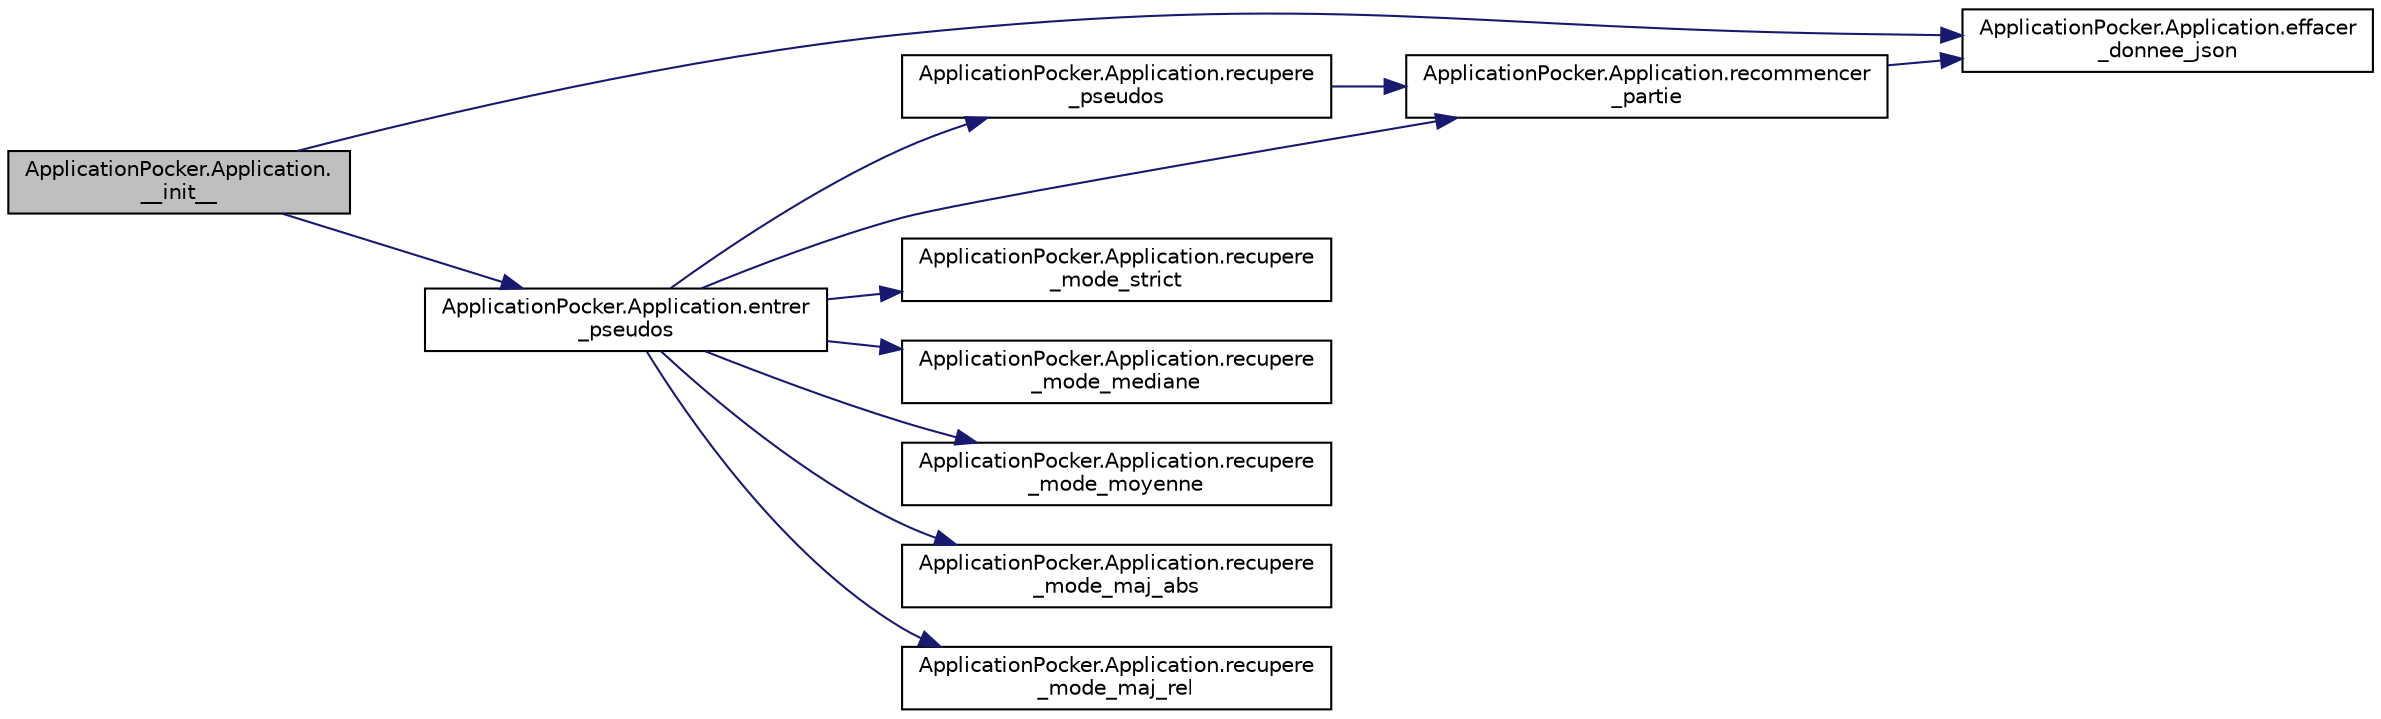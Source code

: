 digraph "ApplicationPocker.Application.__init__"
{
  edge [fontname="Helvetica",fontsize="10",labelfontname="Helvetica",labelfontsize="10"];
  node [fontname="Helvetica",fontsize="10",shape=record];
  rankdir="LR";
  Node0 [label="ApplicationPocker.Application.\l__init__",height=0.2,width=0.4,color="black", fillcolor="grey75", style="filled", fontcolor="black"];
  Node0 -> Node1 [color="midnightblue",fontsize="10",style="solid",fontname="Helvetica"];
  Node1 [label="ApplicationPocker.Application.effacer\l_donnee_json",height=0.2,width=0.4,color="black", fillcolor="white", style="filled",URL="$class_application_pocker_1_1_application.html#a3b7c42a3e8b03cd632730b62b82dffe0"];
  Node0 -> Node2 [color="midnightblue",fontsize="10",style="solid",fontname="Helvetica"];
  Node2 [label="ApplicationPocker.Application.entrer\l_pseudos",height=0.2,width=0.4,color="black", fillcolor="white", style="filled",URL="$class_application_pocker_1_1_application.html#aa5d7e882f2d3ceacd2660ebfeda3a16e"];
  Node2 -> Node3 [color="midnightblue",fontsize="10",style="solid",fontname="Helvetica"];
  Node3 [label="ApplicationPocker.Application.recupere\l_pseudos",height=0.2,width=0.4,color="black", fillcolor="white", style="filled",URL="$class_application_pocker_1_1_application.html#a1e8727d6a45312d2ba64dfe4e3c3a139"];
  Node3 -> Node4 [color="midnightblue",fontsize="10",style="solid",fontname="Helvetica"];
  Node4 [label="ApplicationPocker.Application.recommencer\l_partie",height=0.2,width=0.4,color="black", fillcolor="white", style="filled",URL="$class_application_pocker_1_1_application.html#ae57ca841f753cd6cbffc93f98cf89762"];
  Node4 -> Node1 [color="midnightblue",fontsize="10",style="solid",fontname="Helvetica"];
  Node2 -> Node5 [color="midnightblue",fontsize="10",style="solid",fontname="Helvetica"];
  Node5 [label="ApplicationPocker.Application.recupere\l_mode_strict",height=0.2,width=0.4,color="black", fillcolor="white", style="filled",URL="$class_application_pocker_1_1_application.html#ab1d9bf0cc3a422cff12c2692cee60252"];
  Node2 -> Node6 [color="midnightblue",fontsize="10",style="solid",fontname="Helvetica"];
  Node6 [label="ApplicationPocker.Application.recupere\l_mode_mediane",height=0.2,width=0.4,color="black", fillcolor="white", style="filled",URL="$class_application_pocker_1_1_application.html#ac868db242449405ebaa2fd81afe3971e"];
  Node2 -> Node7 [color="midnightblue",fontsize="10",style="solid",fontname="Helvetica"];
  Node7 [label="ApplicationPocker.Application.recupere\l_mode_moyenne",height=0.2,width=0.4,color="black", fillcolor="white", style="filled",URL="$class_application_pocker_1_1_application.html#af74bc75711c0eaf653a446227d05134a"];
  Node2 -> Node8 [color="midnightblue",fontsize="10",style="solid",fontname="Helvetica"];
  Node8 [label="ApplicationPocker.Application.recupere\l_mode_maj_abs",height=0.2,width=0.4,color="black", fillcolor="white", style="filled",URL="$class_application_pocker_1_1_application.html#a2e1440f161aac0ef770ea6f6a7bbed6e"];
  Node2 -> Node9 [color="midnightblue",fontsize="10",style="solid",fontname="Helvetica"];
  Node9 [label="ApplicationPocker.Application.recupere\l_mode_maj_rel",height=0.2,width=0.4,color="black", fillcolor="white", style="filled",URL="$class_application_pocker_1_1_application.html#adadc6c75b98e2bfdcadb6ddb6934cc67"];
  Node2 -> Node4 [color="midnightblue",fontsize="10",style="solid",fontname="Helvetica"];
}
